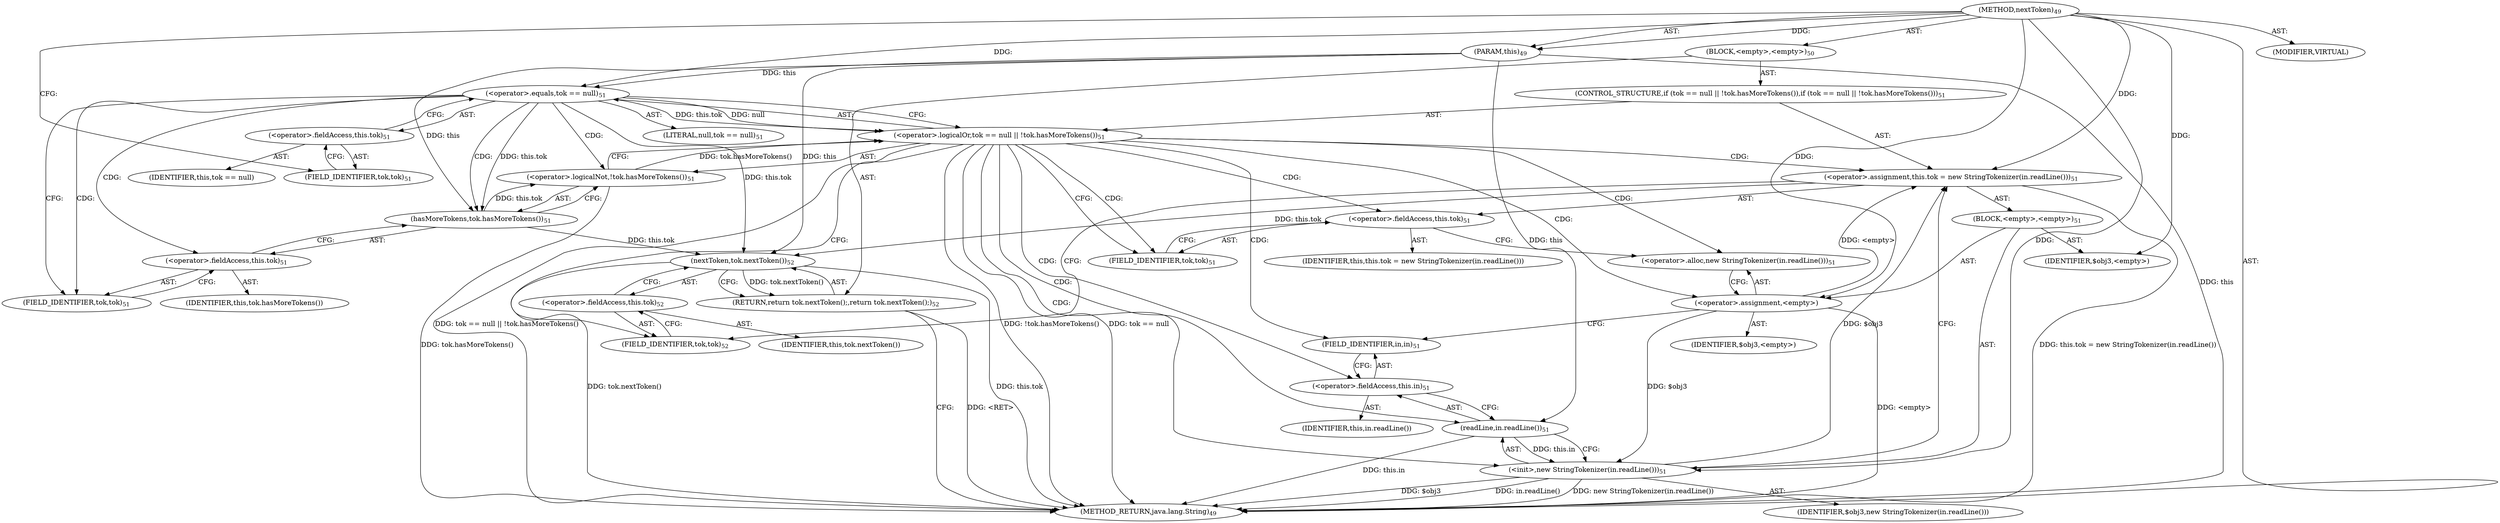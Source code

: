 digraph "nextToken" {  
"169" [label = <(METHOD,nextToken)<SUB>49</SUB>> ]
"170" [label = <(PARAM,this)<SUB>49</SUB>> ]
"171" [label = <(BLOCK,&lt;empty&gt;,&lt;empty&gt;)<SUB>50</SUB>> ]
"172" [label = <(CONTROL_STRUCTURE,if (tok == null || !tok.hasMoreTokens()),if (tok == null || !tok.hasMoreTokens()))<SUB>51</SUB>> ]
"173" [label = <(&lt;operator&gt;.logicalOr,tok == null || !tok.hasMoreTokens())<SUB>51</SUB>> ]
"174" [label = <(&lt;operator&gt;.equals,tok == null)<SUB>51</SUB>> ]
"175" [label = <(&lt;operator&gt;.fieldAccess,this.tok)<SUB>51</SUB>> ]
"176" [label = <(IDENTIFIER,this,tok == null)> ]
"177" [label = <(FIELD_IDENTIFIER,tok,tok)<SUB>51</SUB>> ]
"178" [label = <(LITERAL,null,tok == null)<SUB>51</SUB>> ]
"179" [label = <(&lt;operator&gt;.logicalNot,!tok.hasMoreTokens())<SUB>51</SUB>> ]
"180" [label = <(hasMoreTokens,tok.hasMoreTokens())<SUB>51</SUB>> ]
"181" [label = <(&lt;operator&gt;.fieldAccess,this.tok)<SUB>51</SUB>> ]
"182" [label = <(IDENTIFIER,this,tok.hasMoreTokens())> ]
"183" [label = <(FIELD_IDENTIFIER,tok,tok)<SUB>51</SUB>> ]
"184" [label = <(&lt;operator&gt;.assignment,this.tok = new StringTokenizer(in.readLine()))<SUB>51</SUB>> ]
"185" [label = <(&lt;operator&gt;.fieldAccess,this.tok)<SUB>51</SUB>> ]
"186" [label = <(IDENTIFIER,this,this.tok = new StringTokenizer(in.readLine()))> ]
"187" [label = <(FIELD_IDENTIFIER,tok,tok)<SUB>51</SUB>> ]
"188" [label = <(BLOCK,&lt;empty&gt;,&lt;empty&gt;)<SUB>51</SUB>> ]
"189" [label = <(&lt;operator&gt;.assignment,&lt;empty&gt;)> ]
"190" [label = <(IDENTIFIER,$obj3,&lt;empty&gt;)> ]
"191" [label = <(&lt;operator&gt;.alloc,new StringTokenizer(in.readLine()))<SUB>51</SUB>> ]
"192" [label = <(&lt;init&gt;,new StringTokenizer(in.readLine()))<SUB>51</SUB>> ]
"193" [label = <(IDENTIFIER,$obj3,new StringTokenizer(in.readLine()))> ]
"194" [label = <(readLine,in.readLine())<SUB>51</SUB>> ]
"195" [label = <(&lt;operator&gt;.fieldAccess,this.in)<SUB>51</SUB>> ]
"196" [label = <(IDENTIFIER,this,in.readLine())> ]
"197" [label = <(FIELD_IDENTIFIER,in,in)<SUB>51</SUB>> ]
"198" [label = <(IDENTIFIER,$obj3,&lt;empty&gt;)> ]
"199" [label = <(RETURN,return tok.nextToken();,return tok.nextToken();)<SUB>52</SUB>> ]
"200" [label = <(nextToken,tok.nextToken())<SUB>52</SUB>> ]
"201" [label = <(&lt;operator&gt;.fieldAccess,this.tok)<SUB>52</SUB>> ]
"202" [label = <(IDENTIFIER,this,tok.nextToken())> ]
"203" [label = <(FIELD_IDENTIFIER,tok,tok)<SUB>52</SUB>> ]
"204" [label = <(MODIFIER,VIRTUAL)> ]
"205" [label = <(METHOD_RETURN,java.lang.String)<SUB>49</SUB>> ]
  "169" -> "170"  [ label = "AST: "] 
  "169" -> "171"  [ label = "AST: "] 
  "169" -> "204"  [ label = "AST: "] 
  "169" -> "205"  [ label = "AST: "] 
  "171" -> "172"  [ label = "AST: "] 
  "171" -> "199"  [ label = "AST: "] 
  "172" -> "173"  [ label = "AST: "] 
  "172" -> "184"  [ label = "AST: "] 
  "173" -> "174"  [ label = "AST: "] 
  "173" -> "179"  [ label = "AST: "] 
  "174" -> "175"  [ label = "AST: "] 
  "174" -> "178"  [ label = "AST: "] 
  "175" -> "176"  [ label = "AST: "] 
  "175" -> "177"  [ label = "AST: "] 
  "179" -> "180"  [ label = "AST: "] 
  "180" -> "181"  [ label = "AST: "] 
  "181" -> "182"  [ label = "AST: "] 
  "181" -> "183"  [ label = "AST: "] 
  "184" -> "185"  [ label = "AST: "] 
  "184" -> "188"  [ label = "AST: "] 
  "185" -> "186"  [ label = "AST: "] 
  "185" -> "187"  [ label = "AST: "] 
  "188" -> "189"  [ label = "AST: "] 
  "188" -> "192"  [ label = "AST: "] 
  "188" -> "198"  [ label = "AST: "] 
  "189" -> "190"  [ label = "AST: "] 
  "189" -> "191"  [ label = "AST: "] 
  "192" -> "193"  [ label = "AST: "] 
  "192" -> "194"  [ label = "AST: "] 
  "194" -> "195"  [ label = "AST: "] 
  "195" -> "196"  [ label = "AST: "] 
  "195" -> "197"  [ label = "AST: "] 
  "199" -> "200"  [ label = "AST: "] 
  "200" -> "201"  [ label = "AST: "] 
  "201" -> "202"  [ label = "AST: "] 
  "201" -> "203"  [ label = "AST: "] 
  "199" -> "205"  [ label = "CFG: "] 
  "173" -> "187"  [ label = "CFG: "] 
  "173" -> "203"  [ label = "CFG: "] 
  "184" -> "203"  [ label = "CFG: "] 
  "200" -> "199"  [ label = "CFG: "] 
  "174" -> "173"  [ label = "CFG: "] 
  "174" -> "183"  [ label = "CFG: "] 
  "179" -> "173"  [ label = "CFG: "] 
  "185" -> "191"  [ label = "CFG: "] 
  "201" -> "200"  [ label = "CFG: "] 
  "175" -> "174"  [ label = "CFG: "] 
  "180" -> "179"  [ label = "CFG: "] 
  "187" -> "185"  [ label = "CFG: "] 
  "189" -> "197"  [ label = "CFG: "] 
  "192" -> "184"  [ label = "CFG: "] 
  "203" -> "201"  [ label = "CFG: "] 
  "177" -> "175"  [ label = "CFG: "] 
  "181" -> "180"  [ label = "CFG: "] 
  "191" -> "189"  [ label = "CFG: "] 
  "194" -> "192"  [ label = "CFG: "] 
  "183" -> "181"  [ label = "CFG: "] 
  "195" -> "194"  [ label = "CFG: "] 
  "197" -> "195"  [ label = "CFG: "] 
  "169" -> "177"  [ label = "CFG: "] 
  "199" -> "205"  [ label = "DDG: &lt;RET&gt;"] 
  "170" -> "205"  [ label = "DDG: this"] 
  "173" -> "205"  [ label = "DDG: tok == null"] 
  "179" -> "205"  [ label = "DDG: tok.hasMoreTokens()"] 
  "173" -> "205"  [ label = "DDG: !tok.hasMoreTokens()"] 
  "173" -> "205"  [ label = "DDG: tok == null || !tok.hasMoreTokens()"] 
  "189" -> "205"  [ label = "DDG: &lt;empty&gt;"] 
  "192" -> "205"  [ label = "DDG: $obj3"] 
  "194" -> "205"  [ label = "DDG: this.in"] 
  "192" -> "205"  [ label = "DDG: in.readLine()"] 
  "192" -> "205"  [ label = "DDG: new StringTokenizer(in.readLine())"] 
  "184" -> "205"  [ label = "DDG: this.tok = new StringTokenizer(in.readLine())"] 
  "200" -> "205"  [ label = "DDG: this.tok"] 
  "200" -> "205"  [ label = "DDG: tok.nextToken()"] 
  "169" -> "170"  [ label = "DDG: "] 
  "200" -> "199"  [ label = "DDG: tok.nextToken()"] 
  "189" -> "184"  [ label = "DDG: &lt;empty&gt;"] 
  "192" -> "184"  [ label = "DDG: $obj3"] 
  "169" -> "184"  [ label = "DDG: "] 
  "174" -> "173"  [ label = "DDG: this.tok"] 
  "174" -> "173"  [ label = "DDG: null"] 
  "179" -> "173"  [ label = "DDG: tok.hasMoreTokens()"] 
  "170" -> "200"  [ label = "DDG: this"] 
  "174" -> "200"  [ label = "DDG: this.tok"] 
  "180" -> "200"  [ label = "DDG: this.tok"] 
  "184" -> "200"  [ label = "DDG: this.tok"] 
  "170" -> "174"  [ label = "DDG: this"] 
  "169" -> "174"  [ label = "DDG: "] 
  "180" -> "179"  [ label = "DDG: this.tok"] 
  "169" -> "189"  [ label = "DDG: "] 
  "169" -> "198"  [ label = "DDG: "] 
  "170" -> "180"  [ label = "DDG: this"] 
  "174" -> "180"  [ label = "DDG: this.tok"] 
  "189" -> "192"  [ label = "DDG: $obj3"] 
  "169" -> "192"  [ label = "DDG: "] 
  "194" -> "192"  [ label = "DDG: this.in"] 
  "170" -> "194"  [ label = "DDG: this"] 
  "173" -> "192"  [ label = "CDG: "] 
  "173" -> "191"  [ label = "CDG: "] 
  "173" -> "195"  [ label = "CDG: "] 
  "173" -> "194"  [ label = "CDG: "] 
  "173" -> "185"  [ label = "CDG: "] 
  "173" -> "187"  [ label = "CDG: "] 
  "173" -> "197"  [ label = "CDG: "] 
  "173" -> "184"  [ label = "CDG: "] 
  "173" -> "189"  [ label = "CDG: "] 
  "174" -> "183"  [ label = "CDG: "] 
  "174" -> "181"  [ label = "CDG: "] 
  "174" -> "180"  [ label = "CDG: "] 
  "174" -> "179"  [ label = "CDG: "] 
}
